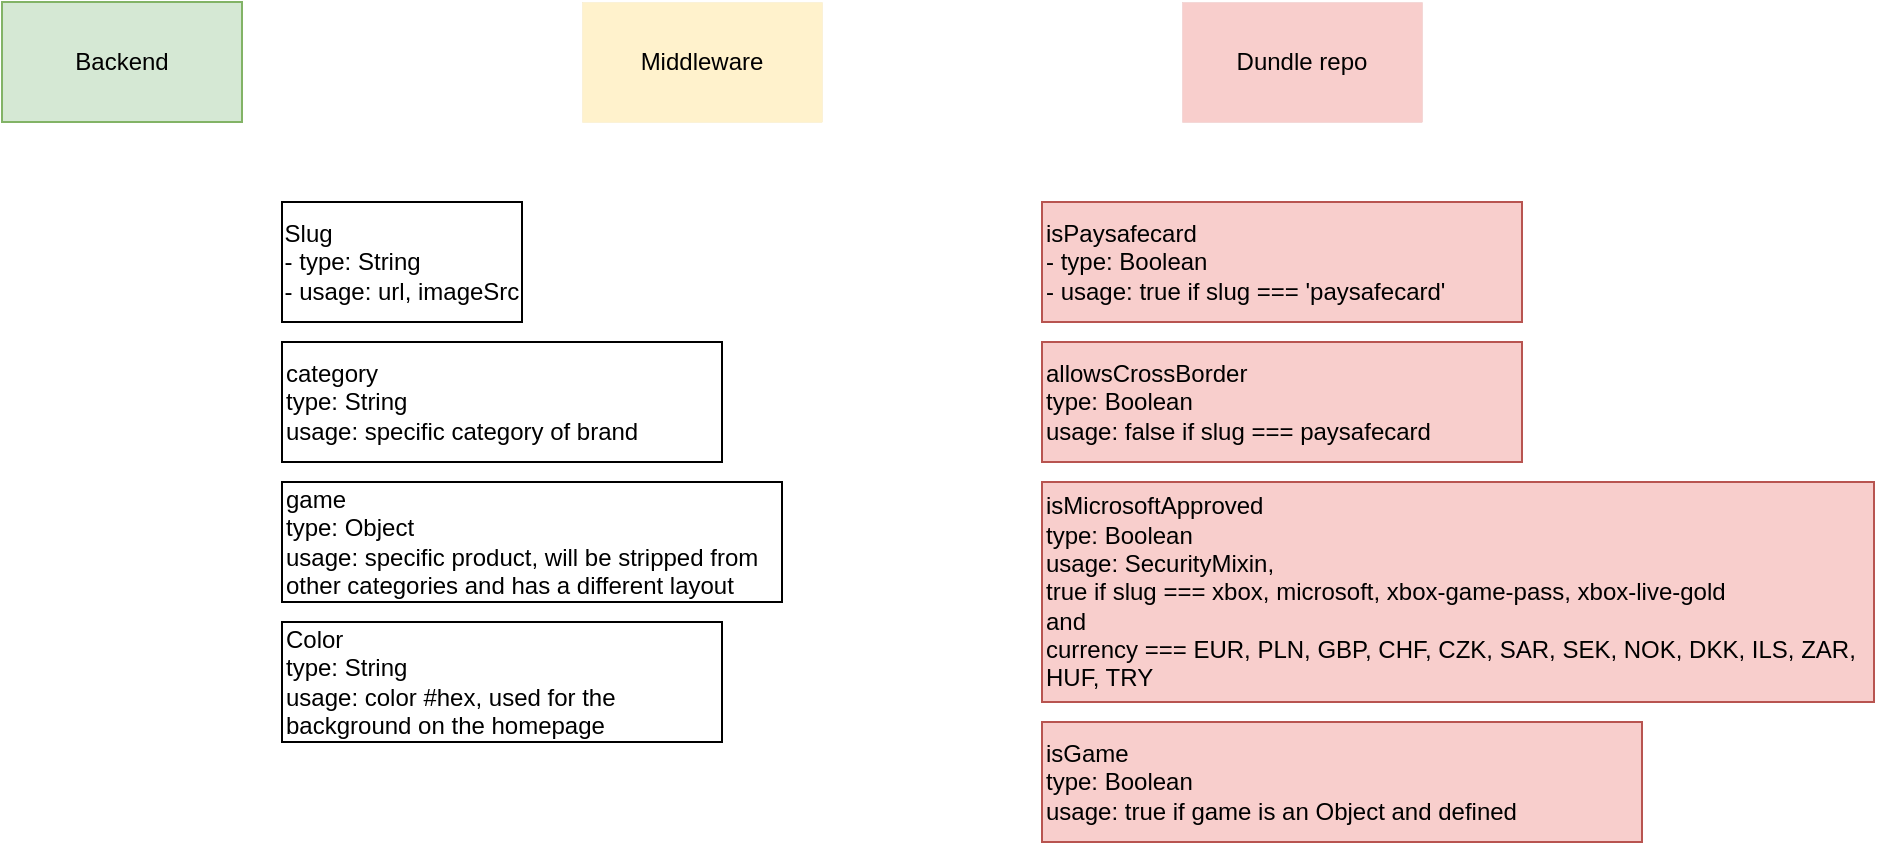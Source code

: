 <mxfile version="20.6.2" type="github"><diagram id="Hb4zPmL_Gcad7n6YIUPr" name="Pagina-1"><mxGraphModel dx="1422" dy="762" grid="1" gridSize="10" guides="1" tooltips="1" connect="1" arrows="1" fold="1" page="1" pageScale="1" pageWidth="827" pageHeight="1169" math="0" shadow="0"><root><mxCell id="0"/><mxCell id="1" parent="0"/><mxCell id="J1dWUdtljtQvG-NNjSyu-2" value="&lt;div style=&quot;text-align: left;&quot;&gt;&lt;span style=&quot;background-color: initial;&quot;&gt;Slug&lt;/span&gt;&lt;/div&gt;&lt;div style=&quot;text-align: left;&quot;&gt;&lt;span style=&quot;background-color: initial;&quot;&gt;- type: String&lt;/span&gt;&lt;/div&gt;&lt;div style=&quot;text-align: left;&quot;&gt;&lt;span style=&quot;background-color: initial;&quot;&gt;- usage: url, imageSrc&lt;/span&gt;&lt;/div&gt;" style="rounded=0;whiteSpace=wrap;html=1;" vertex="1" parent="1"><mxGeometry x="180" y="120" width="120" height="60" as="geometry"/></mxCell><mxCell id="J1dWUdtljtQvG-NNjSyu-3" value="isPaysafecard&lt;br&gt;- type: Boolean&lt;br&gt;- usage: true if slug === 'paysafecard'" style="rounded=0;whiteSpace=wrap;html=1;align=left;fillColor=#f8cecc;strokeColor=#b85450;" vertex="1" parent="1"><mxGeometry x="560" y="120" width="240" height="60" as="geometry"/></mxCell><mxCell id="J1dWUdtljtQvG-NNjSyu-4" value="Dundle repo" style="rounded=0;whiteSpace=wrap;html=1;strokeColor=#b85450;fontFamily=Helvetica;fontSize=12;fillColor=#f8cecc;strokeWidth=0;" vertex="1" parent="1"><mxGeometry x="630" y="20" width="120" height="60" as="geometry"/></mxCell><mxCell id="J1dWUdtljtQvG-NNjSyu-5" value="Middleware" style="rounded=0;whiteSpace=wrap;html=1;strokeColor=#d6b656;fontFamily=Helvetica;fontSize=12;fillColor=#fff2cc;strokeWidth=0;" vertex="1" parent="1"><mxGeometry x="330" y="20" width="120" height="60" as="geometry"/></mxCell><mxCell id="J1dWUdtljtQvG-NNjSyu-6" value="Backend" style="rounded=0;whiteSpace=wrap;html=1;strokeColor=#82b366;fontFamily=Helvetica;fontSize=12;fillColor=#d5e8d4;" vertex="1" parent="1"><mxGeometry x="40" y="20" width="120" height="60" as="geometry"/></mxCell><mxCell id="J1dWUdtljtQvG-NNjSyu-7" value="allowsCrossBorder&lt;br&gt;type: Boolean&lt;br&gt;usage: false if slug === paysafecard" style="rounded=0;whiteSpace=wrap;html=1;strokeColor=#b85450;fontFamily=Helvetica;fontSize=12;fillColor=#f8cecc;align=left;" vertex="1" parent="1"><mxGeometry x="560" y="190" width="240" height="60" as="geometry"/></mxCell><mxCell id="J1dWUdtljtQvG-NNjSyu-8" value="game&lt;br&gt;type: Object&lt;br&gt;usage: specific product, will be stripped from other categories and has a different layout" style="rounded=0;whiteSpace=wrap;html=1;strokeColor=default;fontFamily=Helvetica;fontSize=12;fontColor=default;fillColor=default;align=left;" vertex="1" parent="1"><mxGeometry x="180" y="260" width="250" height="60" as="geometry"/></mxCell><mxCell id="J1dWUdtljtQvG-NNjSyu-9" value="isMicrosoftApproved&lt;br&gt;type: Boolean&lt;br&gt;usage: SecurityMixin, &lt;br&gt;true if slug === xbox, microsoft, xbox-game-pass, xbox-live-gold &lt;br&gt;and &lt;br&gt;currency === EUR, PLN, GBP, CHF, CZK, SAR, SEK, NOK, DKK, ILS, ZAR, HUF, TRY" style="rounded=0;whiteSpace=wrap;html=1;strokeColor=#b85450;fontFamily=Helvetica;fontSize=12;fillColor=#f8cecc;align=left;" vertex="1" parent="1"><mxGeometry x="560" y="260" width="416" height="110" as="geometry"/></mxCell><mxCell id="J1dWUdtljtQvG-NNjSyu-10" value="category&lt;br&gt;type: String&lt;br&gt;usage: specific category of brand" style="rounded=0;whiteSpace=wrap;html=1;strokeColor=default;fontFamily=Helvetica;fontSize=12;fontColor=default;fillColor=default;align=left;" vertex="1" parent="1"><mxGeometry x="180" y="190" width="220" height="60" as="geometry"/></mxCell><mxCell id="J1dWUdtljtQvG-NNjSyu-11" value="isGame&lt;br&gt;type: Boolean&lt;br&gt;usage: true if game is an Object and defined" style="rounded=0;whiteSpace=wrap;html=1;strokeColor=#b85450;fontFamily=Helvetica;fontSize=12;fillColor=#f8cecc;align=left;" vertex="1" parent="1"><mxGeometry x="560" y="380" width="300" height="60" as="geometry"/></mxCell><mxCell id="J1dWUdtljtQvG-NNjSyu-12" value="Color&lt;br&gt;type: String&lt;br&gt;usage: color #hex, used for the background on the homepage" style="rounded=0;whiteSpace=wrap;html=1;strokeColor=default;fontFamily=Helvetica;fontSize=12;fontColor=default;fillColor=default;align=left;" vertex="1" parent="1"><mxGeometry x="180" y="330" width="220" height="60" as="geometry"/></mxCell></root></mxGraphModel></diagram></mxfile>
